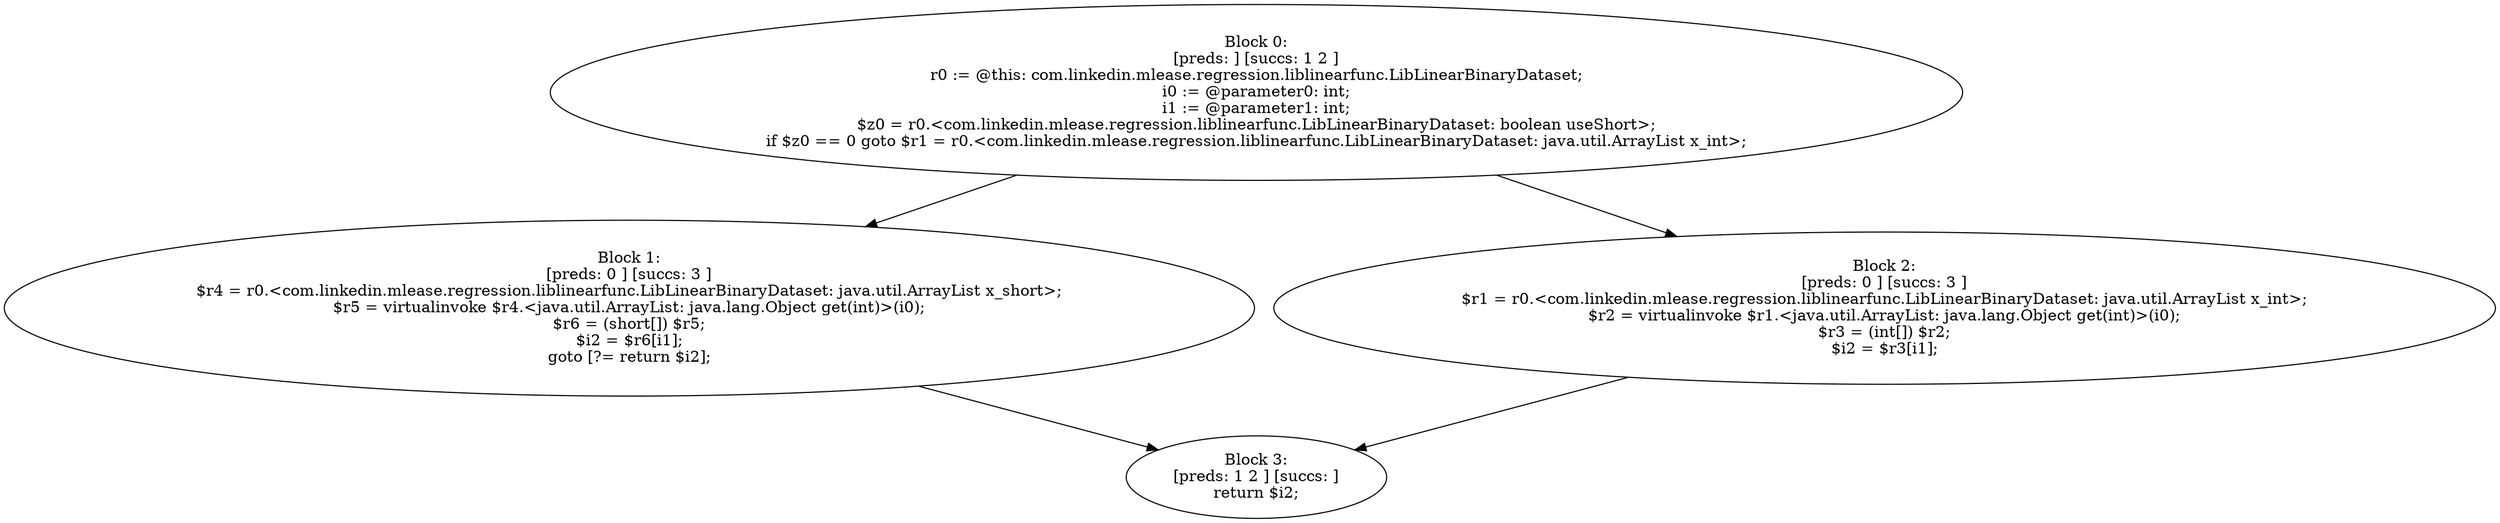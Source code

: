 digraph "unitGraph" {
    "Block 0:
[preds: ] [succs: 1 2 ]
r0 := @this: com.linkedin.mlease.regression.liblinearfunc.LibLinearBinaryDataset;
i0 := @parameter0: int;
i1 := @parameter1: int;
$z0 = r0.<com.linkedin.mlease.regression.liblinearfunc.LibLinearBinaryDataset: boolean useShort>;
if $z0 == 0 goto $r1 = r0.<com.linkedin.mlease.regression.liblinearfunc.LibLinearBinaryDataset: java.util.ArrayList x_int>;
"
    "Block 1:
[preds: 0 ] [succs: 3 ]
$r4 = r0.<com.linkedin.mlease.regression.liblinearfunc.LibLinearBinaryDataset: java.util.ArrayList x_short>;
$r5 = virtualinvoke $r4.<java.util.ArrayList: java.lang.Object get(int)>(i0);
$r6 = (short[]) $r5;
$i2 = $r6[i1];
goto [?= return $i2];
"
    "Block 2:
[preds: 0 ] [succs: 3 ]
$r1 = r0.<com.linkedin.mlease.regression.liblinearfunc.LibLinearBinaryDataset: java.util.ArrayList x_int>;
$r2 = virtualinvoke $r1.<java.util.ArrayList: java.lang.Object get(int)>(i0);
$r3 = (int[]) $r2;
$i2 = $r3[i1];
"
    "Block 3:
[preds: 1 2 ] [succs: ]
return $i2;
"
    "Block 0:
[preds: ] [succs: 1 2 ]
r0 := @this: com.linkedin.mlease.regression.liblinearfunc.LibLinearBinaryDataset;
i0 := @parameter0: int;
i1 := @parameter1: int;
$z0 = r0.<com.linkedin.mlease.regression.liblinearfunc.LibLinearBinaryDataset: boolean useShort>;
if $z0 == 0 goto $r1 = r0.<com.linkedin.mlease.regression.liblinearfunc.LibLinearBinaryDataset: java.util.ArrayList x_int>;
"->"Block 1:
[preds: 0 ] [succs: 3 ]
$r4 = r0.<com.linkedin.mlease.regression.liblinearfunc.LibLinearBinaryDataset: java.util.ArrayList x_short>;
$r5 = virtualinvoke $r4.<java.util.ArrayList: java.lang.Object get(int)>(i0);
$r6 = (short[]) $r5;
$i2 = $r6[i1];
goto [?= return $i2];
";
    "Block 0:
[preds: ] [succs: 1 2 ]
r0 := @this: com.linkedin.mlease.regression.liblinearfunc.LibLinearBinaryDataset;
i0 := @parameter0: int;
i1 := @parameter1: int;
$z0 = r0.<com.linkedin.mlease.regression.liblinearfunc.LibLinearBinaryDataset: boolean useShort>;
if $z0 == 0 goto $r1 = r0.<com.linkedin.mlease.regression.liblinearfunc.LibLinearBinaryDataset: java.util.ArrayList x_int>;
"->"Block 2:
[preds: 0 ] [succs: 3 ]
$r1 = r0.<com.linkedin.mlease.regression.liblinearfunc.LibLinearBinaryDataset: java.util.ArrayList x_int>;
$r2 = virtualinvoke $r1.<java.util.ArrayList: java.lang.Object get(int)>(i0);
$r3 = (int[]) $r2;
$i2 = $r3[i1];
";
    "Block 1:
[preds: 0 ] [succs: 3 ]
$r4 = r0.<com.linkedin.mlease.regression.liblinearfunc.LibLinearBinaryDataset: java.util.ArrayList x_short>;
$r5 = virtualinvoke $r4.<java.util.ArrayList: java.lang.Object get(int)>(i0);
$r6 = (short[]) $r5;
$i2 = $r6[i1];
goto [?= return $i2];
"->"Block 3:
[preds: 1 2 ] [succs: ]
return $i2;
";
    "Block 2:
[preds: 0 ] [succs: 3 ]
$r1 = r0.<com.linkedin.mlease.regression.liblinearfunc.LibLinearBinaryDataset: java.util.ArrayList x_int>;
$r2 = virtualinvoke $r1.<java.util.ArrayList: java.lang.Object get(int)>(i0);
$r3 = (int[]) $r2;
$i2 = $r3[i1];
"->"Block 3:
[preds: 1 2 ] [succs: ]
return $i2;
";
}
